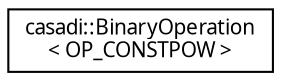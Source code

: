 digraph "Graphical Class Hierarchy"
{
  edge [fontname="FreeSans.ttf",fontsize="10",labelfontname="FreeSans.ttf",labelfontsize="10"];
  node [fontname="FreeSans.ttf",fontsize="10",shape=record];
  rankdir="LR";
  Node1 [label="casadi::BinaryOperation\l\< OP_CONSTPOW \>",height=0.2,width=0.4,color="black", fillcolor="white", style="filled",URL="$d0/d59/structcasadi_1_1BinaryOperation_3_01OP__CONSTPOW_01_4.html",tooltip="Power, defined only for y constant. "];
}
